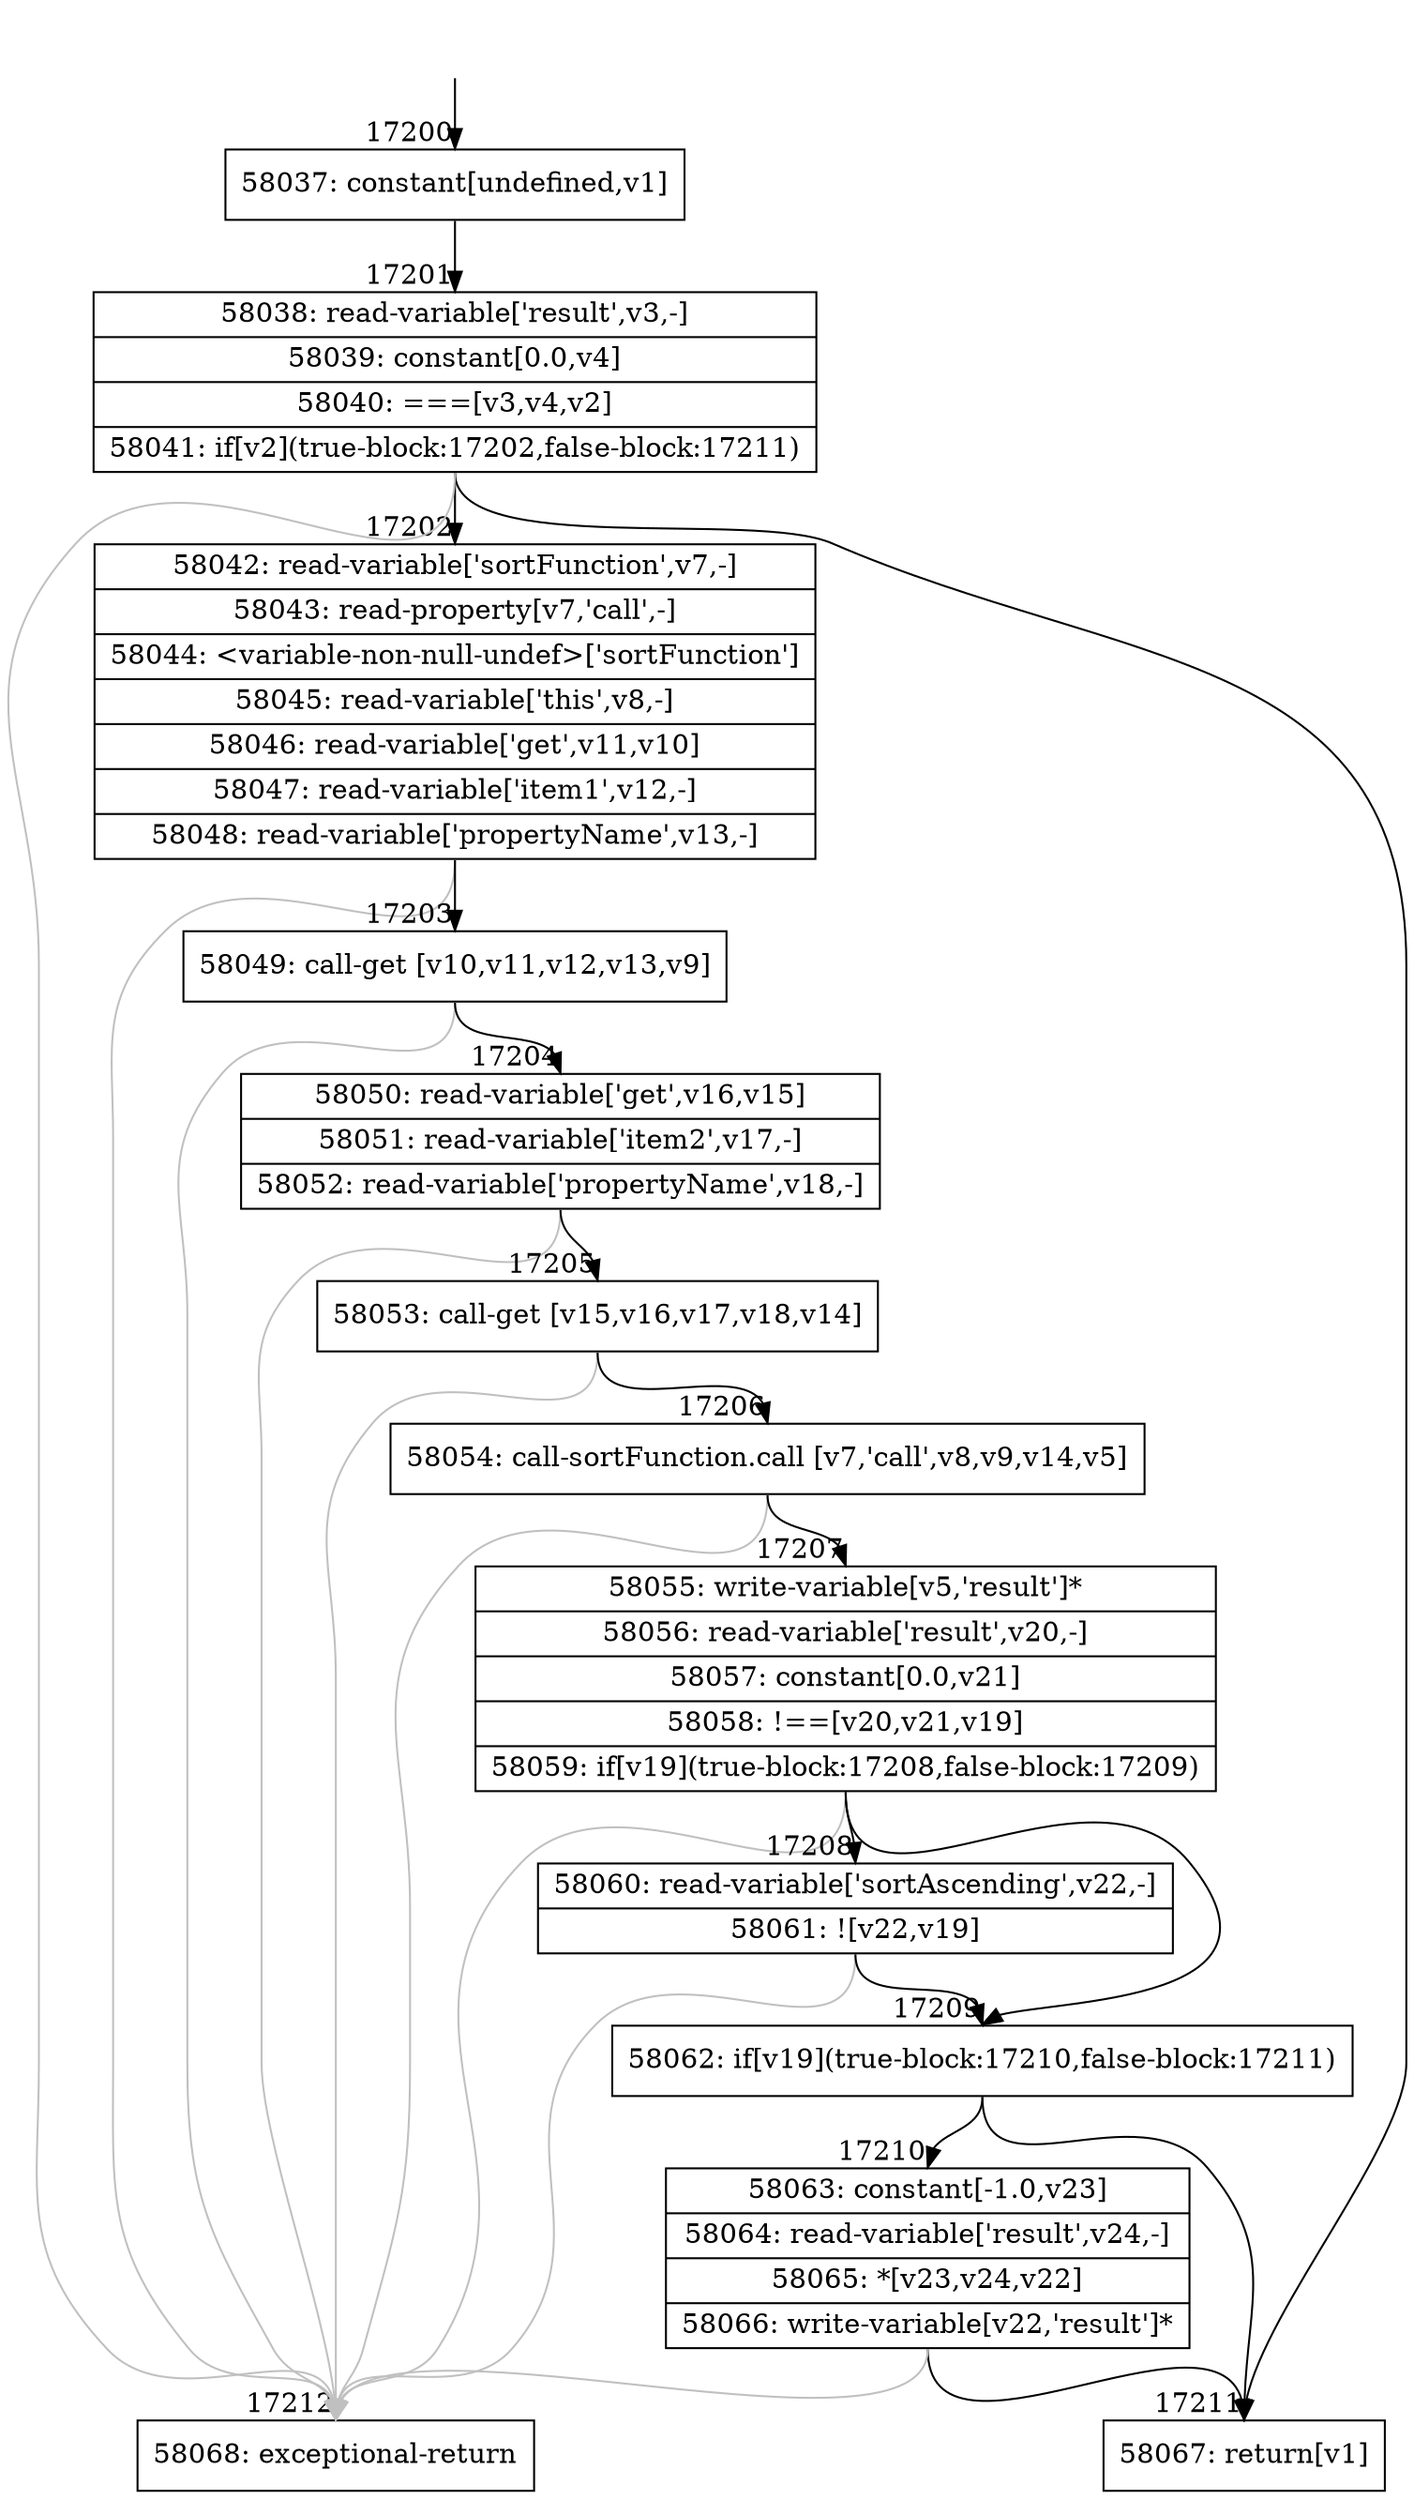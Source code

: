 digraph {
rankdir="TD"
BB_entry1482[shape=none,label=""];
BB_entry1482 -> BB17200 [tailport=s, headport=n, headlabel="    17200"]
BB17200 [shape=record label="{58037: constant[undefined,v1]}" ] 
BB17200 -> BB17201 [tailport=s, headport=n, headlabel="      17201"]
BB17201 [shape=record label="{58038: read-variable['result',v3,-]|58039: constant[0.0,v4]|58040: ===[v3,v4,v2]|58041: if[v2](true-block:17202,false-block:17211)}" ] 
BB17201 -> BB17202 [tailport=s, headport=n, headlabel="      17202"]
BB17201 -> BB17211 [tailport=s, headport=n, headlabel="      17211"]
BB17201 -> BB17212 [tailport=s, headport=n, color=gray, headlabel="      17212"]
BB17202 [shape=record label="{58042: read-variable['sortFunction',v7,-]|58043: read-property[v7,'call',-]|58044: \<variable-non-null-undef\>['sortFunction']|58045: read-variable['this',v8,-]|58046: read-variable['get',v11,v10]|58047: read-variable['item1',v12,-]|58048: read-variable['propertyName',v13,-]}" ] 
BB17202 -> BB17203 [tailport=s, headport=n, headlabel="      17203"]
BB17202 -> BB17212 [tailport=s, headport=n, color=gray]
BB17203 [shape=record label="{58049: call-get [v10,v11,v12,v13,v9]}" ] 
BB17203 -> BB17204 [tailport=s, headport=n, headlabel="      17204"]
BB17203 -> BB17212 [tailport=s, headport=n, color=gray]
BB17204 [shape=record label="{58050: read-variable['get',v16,v15]|58051: read-variable['item2',v17,-]|58052: read-variable['propertyName',v18,-]}" ] 
BB17204 -> BB17205 [tailport=s, headport=n, headlabel="      17205"]
BB17204 -> BB17212 [tailport=s, headport=n, color=gray]
BB17205 [shape=record label="{58053: call-get [v15,v16,v17,v18,v14]}" ] 
BB17205 -> BB17206 [tailport=s, headport=n, headlabel="      17206"]
BB17205 -> BB17212 [tailport=s, headport=n, color=gray]
BB17206 [shape=record label="{58054: call-sortFunction.call [v7,'call',v8,v9,v14,v5]}" ] 
BB17206 -> BB17207 [tailport=s, headport=n, headlabel="      17207"]
BB17206 -> BB17212 [tailport=s, headport=n, color=gray]
BB17207 [shape=record label="{58055: write-variable[v5,'result']*|58056: read-variable['result',v20,-]|58057: constant[0.0,v21]|58058: !==[v20,v21,v19]|58059: if[v19](true-block:17208,false-block:17209)}" ] 
BB17207 -> BB17209 [tailport=s, headport=n, headlabel="      17209"]
BB17207 -> BB17208 [tailport=s, headport=n, headlabel="      17208"]
BB17207 -> BB17212 [tailport=s, headport=n, color=gray]
BB17208 [shape=record label="{58060: read-variable['sortAscending',v22,-]|58061: ![v22,v19]}" ] 
BB17208 -> BB17209 [tailport=s, headport=n]
BB17208 -> BB17212 [tailport=s, headport=n, color=gray]
BB17209 [shape=record label="{58062: if[v19](true-block:17210,false-block:17211)}" ] 
BB17209 -> BB17210 [tailport=s, headport=n, headlabel="      17210"]
BB17209 -> BB17211 [tailport=s, headport=n]
BB17210 [shape=record label="{58063: constant[-1.0,v23]|58064: read-variable['result',v24,-]|58065: *[v23,v24,v22]|58066: write-variable[v22,'result']*}" ] 
BB17210 -> BB17211 [tailport=s, headport=n]
BB17210 -> BB17212 [tailport=s, headport=n, color=gray]
BB17211 [shape=record label="{58067: return[v1]}" ] 
BB17212 [shape=record label="{58068: exceptional-return}" ] 
//#$~ 32819
}
